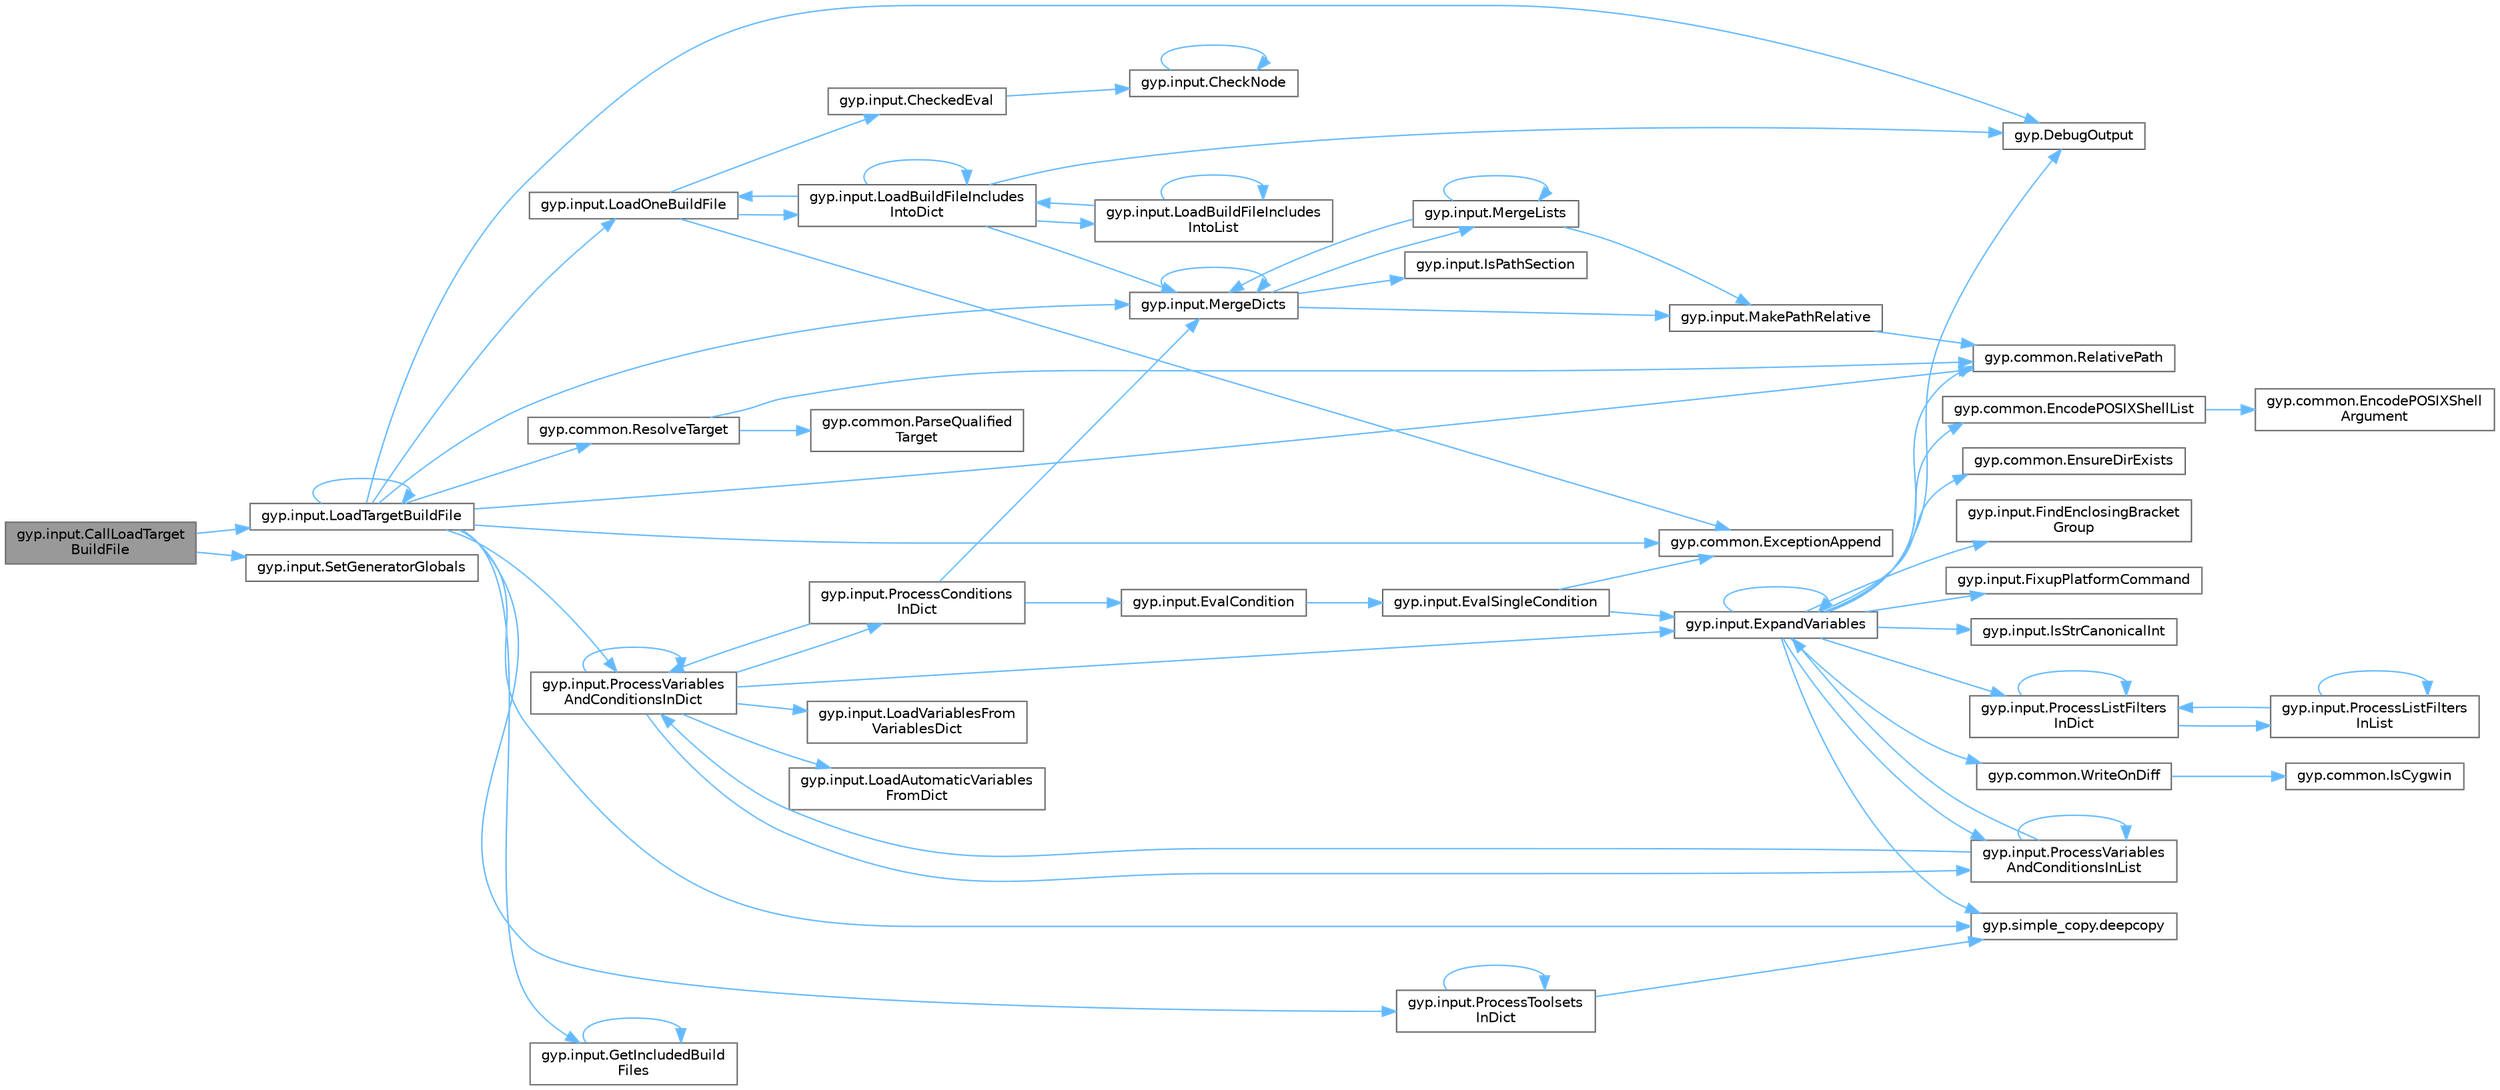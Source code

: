 digraph "gyp.input.CallLoadTargetBuildFile"
{
 // LATEX_PDF_SIZE
  bgcolor="transparent";
  edge [fontname=Helvetica,fontsize=10,labelfontname=Helvetica,labelfontsize=10];
  node [fontname=Helvetica,fontsize=10,shape=box,height=0.2,width=0.4];
  rankdir="LR";
  Node1 [id="Node000001",label="gyp.input.CallLoadTarget\lBuildFile",height=0.2,width=0.4,color="gray40", fillcolor="grey60", style="filled", fontcolor="black",tooltip=" "];
  Node1 -> Node2 [id="edge72_Node000001_Node000002",color="steelblue1",style="solid",tooltip=" "];
  Node2 [id="Node000002",label="gyp.input.LoadTargetBuildFile",height=0.2,width=0.4,color="grey40", fillcolor="white", style="filled",URL="$namespacegyp_1_1input.html#a38b92f970d0c3fd3dc46270551165908",tooltip=" "];
  Node2 -> Node3 [id="edge73_Node000002_Node000003",color="steelblue1",style="solid",tooltip=" "];
  Node3 [id="Node000003",label="gyp.DebugOutput",height=0.2,width=0.4,color="grey40", fillcolor="white", style="filled",URL="$namespacegyp.html#a92df811c956a9b18a53c898b5081f1ed",tooltip=" "];
  Node2 -> Node4 [id="edge74_Node000002_Node000004",color="steelblue1",style="solid",tooltip=" "];
  Node4 [id="Node000004",label="gyp.simple_copy.deepcopy",height=0.2,width=0.4,color="grey40", fillcolor="white", style="filled",URL="$namespacegyp_1_1simple__copy.html#a3a653abcf47a8146bca8e79c1e024ac8",tooltip=" "];
  Node2 -> Node5 [id="edge75_Node000002_Node000005",color="steelblue1",style="solid",tooltip=" "];
  Node5 [id="Node000005",label="gyp.common.ExceptionAppend",height=0.2,width=0.4,color="grey40", fillcolor="white", style="filled",URL="$namespacegyp_1_1common.html#ae6fb1d829b57935daeda1b046ca11ccc",tooltip=" "];
  Node2 -> Node6 [id="edge76_Node000002_Node000006",color="steelblue1",style="solid",tooltip=" "];
  Node6 [id="Node000006",label="gyp.input.GetIncludedBuild\lFiles",height=0.2,width=0.4,color="grey40", fillcolor="white", style="filled",URL="$namespacegyp_1_1input.html#a1353995acda55a608fe4e8b95c2ff2b5",tooltip=" "];
  Node6 -> Node6 [id="edge77_Node000006_Node000006",color="steelblue1",style="solid",tooltip=" "];
  Node2 -> Node7 [id="edge78_Node000002_Node000007",color="steelblue1",style="solid",tooltip=" "];
  Node7 [id="Node000007",label="gyp.input.LoadOneBuildFile",height=0.2,width=0.4,color="grey40", fillcolor="white", style="filled",URL="$namespacegyp_1_1input.html#ab16a9d5aeacfaccf537a0080d9979049",tooltip=" "];
  Node7 -> Node8 [id="edge79_Node000007_Node000008",color="steelblue1",style="solid",tooltip=" "];
  Node8 [id="Node000008",label="gyp.input.CheckedEval",height=0.2,width=0.4,color="grey40", fillcolor="white", style="filled",URL="$namespacegyp_1_1input.html#ae21ddb67879783222f66c058259d64ae",tooltip=" "];
  Node8 -> Node9 [id="edge80_Node000008_Node000009",color="steelblue1",style="solid",tooltip=" "];
  Node9 [id="Node000009",label="gyp.input.CheckNode",height=0.2,width=0.4,color="grey40", fillcolor="white", style="filled",URL="$namespacegyp_1_1input.html#a71b8460731731188f38c48272f02df6a",tooltip=" "];
  Node9 -> Node9 [id="edge81_Node000009_Node000009",color="steelblue1",style="solid",tooltip=" "];
  Node7 -> Node5 [id="edge82_Node000007_Node000005",color="steelblue1",style="solid",tooltip=" "];
  Node7 -> Node10 [id="edge83_Node000007_Node000010",color="steelblue1",style="solid",tooltip=" "];
  Node10 [id="Node000010",label="gyp.input.LoadBuildFileIncludes\lIntoDict",height=0.2,width=0.4,color="grey40", fillcolor="white", style="filled",URL="$namespacegyp_1_1input.html#a260d7e3f235e4e2f4210377801262720",tooltip=" "];
  Node10 -> Node3 [id="edge84_Node000010_Node000003",color="steelblue1",style="solid",tooltip=" "];
  Node10 -> Node10 [id="edge85_Node000010_Node000010",color="steelblue1",style="solid",tooltip=" "];
  Node10 -> Node11 [id="edge86_Node000010_Node000011",color="steelblue1",style="solid",tooltip=" "];
  Node11 [id="Node000011",label="gyp.input.LoadBuildFileIncludes\lIntoList",height=0.2,width=0.4,color="grey40", fillcolor="white", style="filled",URL="$namespacegyp_1_1input.html#af8467702a0fb29367c7f595684290b7a",tooltip=" "];
  Node11 -> Node10 [id="edge87_Node000011_Node000010",color="steelblue1",style="solid",tooltip=" "];
  Node11 -> Node11 [id="edge88_Node000011_Node000011",color="steelblue1",style="solid",tooltip=" "];
  Node10 -> Node7 [id="edge89_Node000010_Node000007",color="steelblue1",style="solid",tooltip=" "];
  Node10 -> Node12 [id="edge90_Node000010_Node000012",color="steelblue1",style="solid",tooltip=" "];
  Node12 [id="Node000012",label="gyp.input.MergeDicts",height=0.2,width=0.4,color="grey40", fillcolor="white", style="filled",URL="$namespacegyp_1_1input.html#a6bfd0551004401096665308f59ddf5b8",tooltip=" "];
  Node12 -> Node13 [id="edge91_Node000012_Node000013",color="steelblue1",style="solid",tooltip=" "];
  Node13 [id="Node000013",label="gyp.input.IsPathSection",height=0.2,width=0.4,color="grey40", fillcolor="white", style="filled",URL="$namespacegyp_1_1input.html#a3067e714f14f81789320fcc2d2b7d5a2",tooltip=" "];
  Node12 -> Node14 [id="edge92_Node000012_Node000014",color="steelblue1",style="solid",tooltip=" "];
  Node14 [id="Node000014",label="gyp.input.MakePathRelative",height=0.2,width=0.4,color="grey40", fillcolor="white", style="filled",URL="$namespacegyp_1_1input.html#a782fd953d4fb1937662232b5acbe613a",tooltip=" "];
  Node14 -> Node15 [id="edge93_Node000014_Node000015",color="steelblue1",style="solid",tooltip=" "];
  Node15 [id="Node000015",label="gyp.common.RelativePath",height=0.2,width=0.4,color="grey40", fillcolor="white", style="filled",URL="$namespacegyp_1_1common.html#a8533ebdd9774c22ee7f7450c54239796",tooltip=" "];
  Node12 -> Node12 [id="edge94_Node000012_Node000012",color="steelblue1",style="solid",tooltip=" "];
  Node12 -> Node16 [id="edge95_Node000012_Node000016",color="steelblue1",style="solid",tooltip=" "];
  Node16 [id="Node000016",label="gyp.input.MergeLists",height=0.2,width=0.4,color="grey40", fillcolor="white", style="filled",URL="$namespacegyp_1_1input.html#aae925987191630b687db46a6dbb2689b",tooltip=" "];
  Node16 -> Node14 [id="edge96_Node000016_Node000014",color="steelblue1",style="solid",tooltip=" "];
  Node16 -> Node12 [id="edge97_Node000016_Node000012",color="steelblue1",style="solid",tooltip=" "];
  Node16 -> Node16 [id="edge98_Node000016_Node000016",color="steelblue1",style="solid",tooltip=" "];
  Node2 -> Node2 [id="edge99_Node000002_Node000002",color="steelblue1",style="solid",tooltip=" "];
  Node2 -> Node12 [id="edge100_Node000002_Node000012",color="steelblue1",style="solid",tooltip=" "];
  Node2 -> Node17 [id="edge101_Node000002_Node000017",color="steelblue1",style="solid",tooltip=" "];
  Node17 [id="Node000017",label="gyp.input.ProcessToolsets\lInDict",height=0.2,width=0.4,color="grey40", fillcolor="white", style="filled",URL="$namespacegyp_1_1input.html#a3b2e5b4ccc3bd60e17f8e4a6168f1abd",tooltip=" "];
  Node17 -> Node4 [id="edge102_Node000017_Node000004",color="steelblue1",style="solid",tooltip=" "];
  Node17 -> Node17 [id="edge103_Node000017_Node000017",color="steelblue1",style="solid",tooltip=" "];
  Node2 -> Node18 [id="edge104_Node000002_Node000018",color="steelblue1",style="solid",tooltip=" "];
  Node18 [id="Node000018",label="gyp.input.ProcessVariables\lAndConditionsInDict",height=0.2,width=0.4,color="grey40", fillcolor="white", style="filled",URL="$namespacegyp_1_1input.html#a320a7bb6191244f384cafe414b535bce",tooltip=" "];
  Node18 -> Node19 [id="edge105_Node000018_Node000019",color="steelblue1",style="solid",tooltip=" "];
  Node19 [id="Node000019",label="gyp.input.ExpandVariables",height=0.2,width=0.4,color="grey40", fillcolor="white", style="filled",URL="$namespacegyp_1_1input.html#a5a76133b36dc35144a6a0aa73c3eb6b1",tooltip=" "];
  Node19 -> Node3 [id="edge106_Node000019_Node000003",color="steelblue1",style="solid",tooltip=" "];
  Node19 -> Node4 [id="edge107_Node000019_Node000004",color="steelblue1",style="solid",tooltip=" "];
  Node19 -> Node20 [id="edge108_Node000019_Node000020",color="steelblue1",style="solid",tooltip=" "];
  Node20 [id="Node000020",label="gyp.common.EncodePOSIXShellList",height=0.2,width=0.4,color="grey40", fillcolor="white", style="filled",URL="$namespacegyp_1_1common.html#a1681405bb09a2eda416079b3ed7de917",tooltip=" "];
  Node20 -> Node21 [id="edge109_Node000020_Node000021",color="steelblue1",style="solid",tooltip=" "];
  Node21 [id="Node000021",label="gyp.common.EncodePOSIXShell\lArgument",height=0.2,width=0.4,color="grey40", fillcolor="white", style="filled",URL="$namespacegyp_1_1common.html#a2e45d4d865602a9046dc070c5545e87b",tooltip=" "];
  Node19 -> Node22 [id="edge110_Node000019_Node000022",color="steelblue1",style="solid",tooltip=" "];
  Node22 [id="Node000022",label="gyp.common.EnsureDirExists",height=0.2,width=0.4,color="grey40", fillcolor="white", style="filled",URL="$namespacegyp_1_1common.html#a62411b7ed9f7220bb951ea26e91e4e15",tooltip=" "];
  Node19 -> Node19 [id="edge111_Node000019_Node000019",color="steelblue1",style="solid",tooltip=" "];
  Node19 -> Node23 [id="edge112_Node000019_Node000023",color="steelblue1",style="solid",tooltip=" "];
  Node23 [id="Node000023",label="gyp.input.FindEnclosingBracket\lGroup",height=0.2,width=0.4,color="grey40", fillcolor="white", style="filled",URL="$namespacegyp_1_1input.html#ad1fc0783d060020766adbfd37f60571e",tooltip=" "];
  Node19 -> Node24 [id="edge113_Node000019_Node000024",color="steelblue1",style="solid",tooltip=" "];
  Node24 [id="Node000024",label="gyp.input.FixupPlatformCommand",height=0.2,width=0.4,color="grey40", fillcolor="white", style="filled",URL="$namespacegyp_1_1input.html#a7000a95d8409e8a55668793be4cb1824",tooltip=" "];
  Node19 -> Node25 [id="edge114_Node000019_Node000025",color="steelblue1",style="solid",tooltip=" "];
  Node25 [id="Node000025",label="gyp.input.IsStrCanonicalInt",height=0.2,width=0.4,color="grey40", fillcolor="white", style="filled",URL="$namespacegyp_1_1input.html#a948b9c9aa10dd247e20e76001736993f",tooltip=" "];
  Node19 -> Node26 [id="edge115_Node000019_Node000026",color="steelblue1",style="solid",tooltip=" "];
  Node26 [id="Node000026",label="gyp.input.ProcessListFilters\lInDict",height=0.2,width=0.4,color="grey40", fillcolor="white", style="filled",URL="$namespacegyp_1_1input.html#a469834203ff85e9aef0918638ee2ce13",tooltip=" "];
  Node26 -> Node26 [id="edge116_Node000026_Node000026",color="steelblue1",style="solid",tooltip=" "];
  Node26 -> Node27 [id="edge117_Node000026_Node000027",color="steelblue1",style="solid",tooltip=" "];
  Node27 [id="Node000027",label="gyp.input.ProcessListFilters\lInList",height=0.2,width=0.4,color="grey40", fillcolor="white", style="filled",URL="$namespacegyp_1_1input.html#a27111db2b2c973fc20b99e5df05f790c",tooltip=" "];
  Node27 -> Node26 [id="edge118_Node000027_Node000026",color="steelblue1",style="solid",tooltip=" "];
  Node27 -> Node27 [id="edge119_Node000027_Node000027",color="steelblue1",style="solid",tooltip=" "];
  Node19 -> Node28 [id="edge120_Node000019_Node000028",color="steelblue1",style="solid",tooltip=" "];
  Node28 [id="Node000028",label="gyp.input.ProcessVariables\lAndConditionsInList",height=0.2,width=0.4,color="grey40", fillcolor="white", style="filled",URL="$namespacegyp_1_1input.html#a87eefb82a85e2ad2143a865f42458f50",tooltip=" "];
  Node28 -> Node19 [id="edge121_Node000028_Node000019",color="steelblue1",style="solid",tooltip=" "];
  Node28 -> Node18 [id="edge122_Node000028_Node000018",color="steelblue1",style="solid",tooltip=" "];
  Node28 -> Node28 [id="edge123_Node000028_Node000028",color="steelblue1",style="solid",tooltip=" "];
  Node19 -> Node15 [id="edge124_Node000019_Node000015",color="steelblue1",style="solid",tooltip=" "];
  Node19 -> Node29 [id="edge125_Node000019_Node000029",color="steelblue1",style="solid",tooltip=" "];
  Node29 [id="Node000029",label="gyp.common.WriteOnDiff",height=0.2,width=0.4,color="grey40", fillcolor="white", style="filled",URL="$namespacegyp_1_1common.html#a42cc61308a39b4fc22c6bff47e2172d9",tooltip=" "];
  Node29 -> Node30 [id="edge126_Node000029_Node000030",color="steelblue1",style="solid",tooltip=" "];
  Node30 [id="Node000030",label="gyp.common.IsCygwin",height=0.2,width=0.4,color="grey40", fillcolor="white", style="filled",URL="$namespacegyp_1_1common.html#ae6f72854daa4facf72e33226a7b473d3",tooltip=" "];
  Node18 -> Node31 [id="edge127_Node000018_Node000031",color="steelblue1",style="solid",tooltip=" "];
  Node31 [id="Node000031",label="gyp.input.LoadAutomaticVariables\lFromDict",height=0.2,width=0.4,color="grey40", fillcolor="white", style="filled",URL="$namespacegyp_1_1input.html#aa405b0fde1edea8931dbe53d6c57fd8b",tooltip=" "];
  Node18 -> Node32 [id="edge128_Node000018_Node000032",color="steelblue1",style="solid",tooltip=" "];
  Node32 [id="Node000032",label="gyp.input.LoadVariablesFrom\lVariablesDict",height=0.2,width=0.4,color="grey40", fillcolor="white", style="filled",URL="$namespacegyp_1_1input.html#a4a5a6d38ec3d3a1fde50604e53eed850",tooltip=" "];
  Node18 -> Node33 [id="edge129_Node000018_Node000033",color="steelblue1",style="solid",tooltip=" "];
  Node33 [id="Node000033",label="gyp.input.ProcessConditions\lInDict",height=0.2,width=0.4,color="grey40", fillcolor="white", style="filled",URL="$namespacegyp_1_1input.html#ae8e415a4784b37bae55b0d6660d956ee",tooltip=" "];
  Node33 -> Node34 [id="edge130_Node000033_Node000034",color="steelblue1",style="solid",tooltip=" "];
  Node34 [id="Node000034",label="gyp.input.EvalCondition",height=0.2,width=0.4,color="grey40", fillcolor="white", style="filled",URL="$namespacegyp_1_1input.html#a45cb1ad5ab2c335c25578dd840ea9b37",tooltip=" "];
  Node34 -> Node35 [id="edge131_Node000034_Node000035",color="steelblue1",style="solid",tooltip=" "];
  Node35 [id="Node000035",label="gyp.input.EvalSingleCondition",height=0.2,width=0.4,color="grey40", fillcolor="white", style="filled",URL="$namespacegyp_1_1input.html#a6e5ae1ee740658967284d9b066103301",tooltip=" "];
  Node35 -> Node5 [id="edge132_Node000035_Node000005",color="steelblue1",style="solid",tooltip=" "];
  Node35 -> Node19 [id="edge133_Node000035_Node000019",color="steelblue1",style="solid",tooltip=" "];
  Node33 -> Node12 [id="edge134_Node000033_Node000012",color="steelblue1",style="solid",tooltip=" "];
  Node33 -> Node18 [id="edge135_Node000033_Node000018",color="steelblue1",style="solid",tooltip=" "];
  Node18 -> Node18 [id="edge136_Node000018_Node000018",color="steelblue1",style="solid",tooltip=" "];
  Node18 -> Node28 [id="edge137_Node000018_Node000028",color="steelblue1",style="solid",tooltip=" "];
  Node2 -> Node15 [id="edge138_Node000002_Node000015",color="steelblue1",style="solid",tooltip=" "];
  Node2 -> Node36 [id="edge139_Node000002_Node000036",color="steelblue1",style="solid",tooltip=" "];
  Node36 [id="Node000036",label="gyp.common.ResolveTarget",height=0.2,width=0.4,color="grey40", fillcolor="white", style="filled",URL="$namespacegyp_1_1common.html#ad4fc9c35869c8abe1a3a0dc5e42c5263",tooltip=" "];
  Node36 -> Node37 [id="edge140_Node000036_Node000037",color="steelblue1",style="solid",tooltip=" "];
  Node37 [id="Node000037",label="gyp.common.ParseQualified\lTarget",height=0.2,width=0.4,color="grey40", fillcolor="white", style="filled",URL="$namespacegyp_1_1common.html#a51180f038e57ff79c30f6231d1d7958f",tooltip=" "];
  Node36 -> Node15 [id="edge141_Node000036_Node000015",color="steelblue1",style="solid",tooltip=" "];
  Node1 -> Node38 [id="edge142_Node000001_Node000038",color="steelblue1",style="solid",tooltip=" "];
  Node38 [id="Node000038",label="gyp.input.SetGeneratorGlobals",height=0.2,width=0.4,color="grey40", fillcolor="white", style="filled",URL="$namespacegyp_1_1input.html#a3a03570eaa3bcbd084e1cc28a2abc607",tooltip=" "];
}
